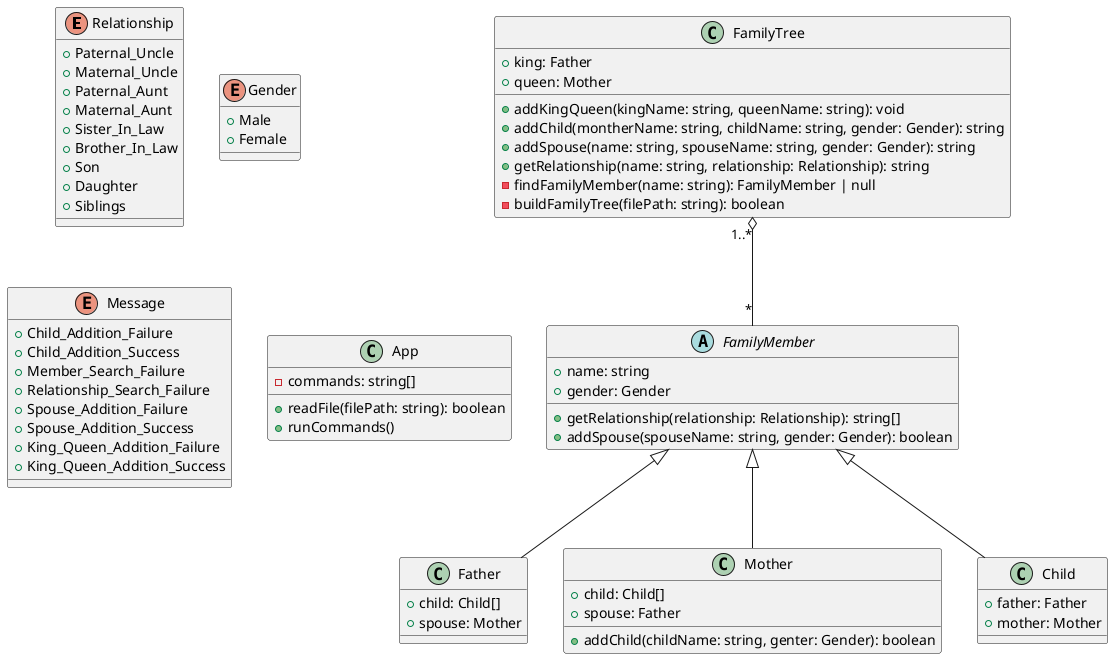 @startuml class diagram 

enum Relationship {
   +Paternal_Uncle 
   +Maternal_Uncle
   +Paternal_Aunt
   +Maternal_Aunt
   +Sister_In_Law
   +Brother_In_Law
   +Son
   +Daughter
   +Siblings
}

enum Gender {
    +Male
    +Female
}

enum Message {
    +Child_Addition_Failure
    +Child_Addition_Success
    +Member_Search_Failure
    +Relationship_Search_Failure
    +Spouse_Addition_Failure
    +Spouse_Addition_Success
    +King_Queen_Addition_Failure
    +King_Queen_Addition_Success
}

class App {
    -commands: string[]
    +readFile(filePath: string): boolean
    +runCommands()
}

class FamilyTree {
    +king: Father
    +queen: Mother
    +addKingQueen(kingName: string, queenName: string): void
    +addChild(montherName: string, childName: string, gender: Gender): string
    +addSpouse(name: string, spouseName: string, gender: Gender): string
    +getRelationship(name: string, relationship: Relationship): string
    -findFamilyMember(name: string): FamilyMember | null
    -buildFamilyTree(filePath: string): boolean
}

abstract FamilyMember {
    +name: string
    +gender: Gender
    +getRelationship(relationship: Relationship): string[]
    +addSpouse(spouseName: string, gender: Gender): boolean
}

class Father {
    +child: Child[]
    +spouse: Mother
}

class Mother {
    +child: Child[]
    +spouse: Father 
    +addChild(childName: string, genter: Gender): boolean
}

class Child {
    +father: Father
    +mother: Mother
}

FamilyTree "1..*" o-- "*" FamilyMember

FamilyMember <|-- Father
FamilyMember <|--  Mother
FamilyMember <|--  Child 

@enduml